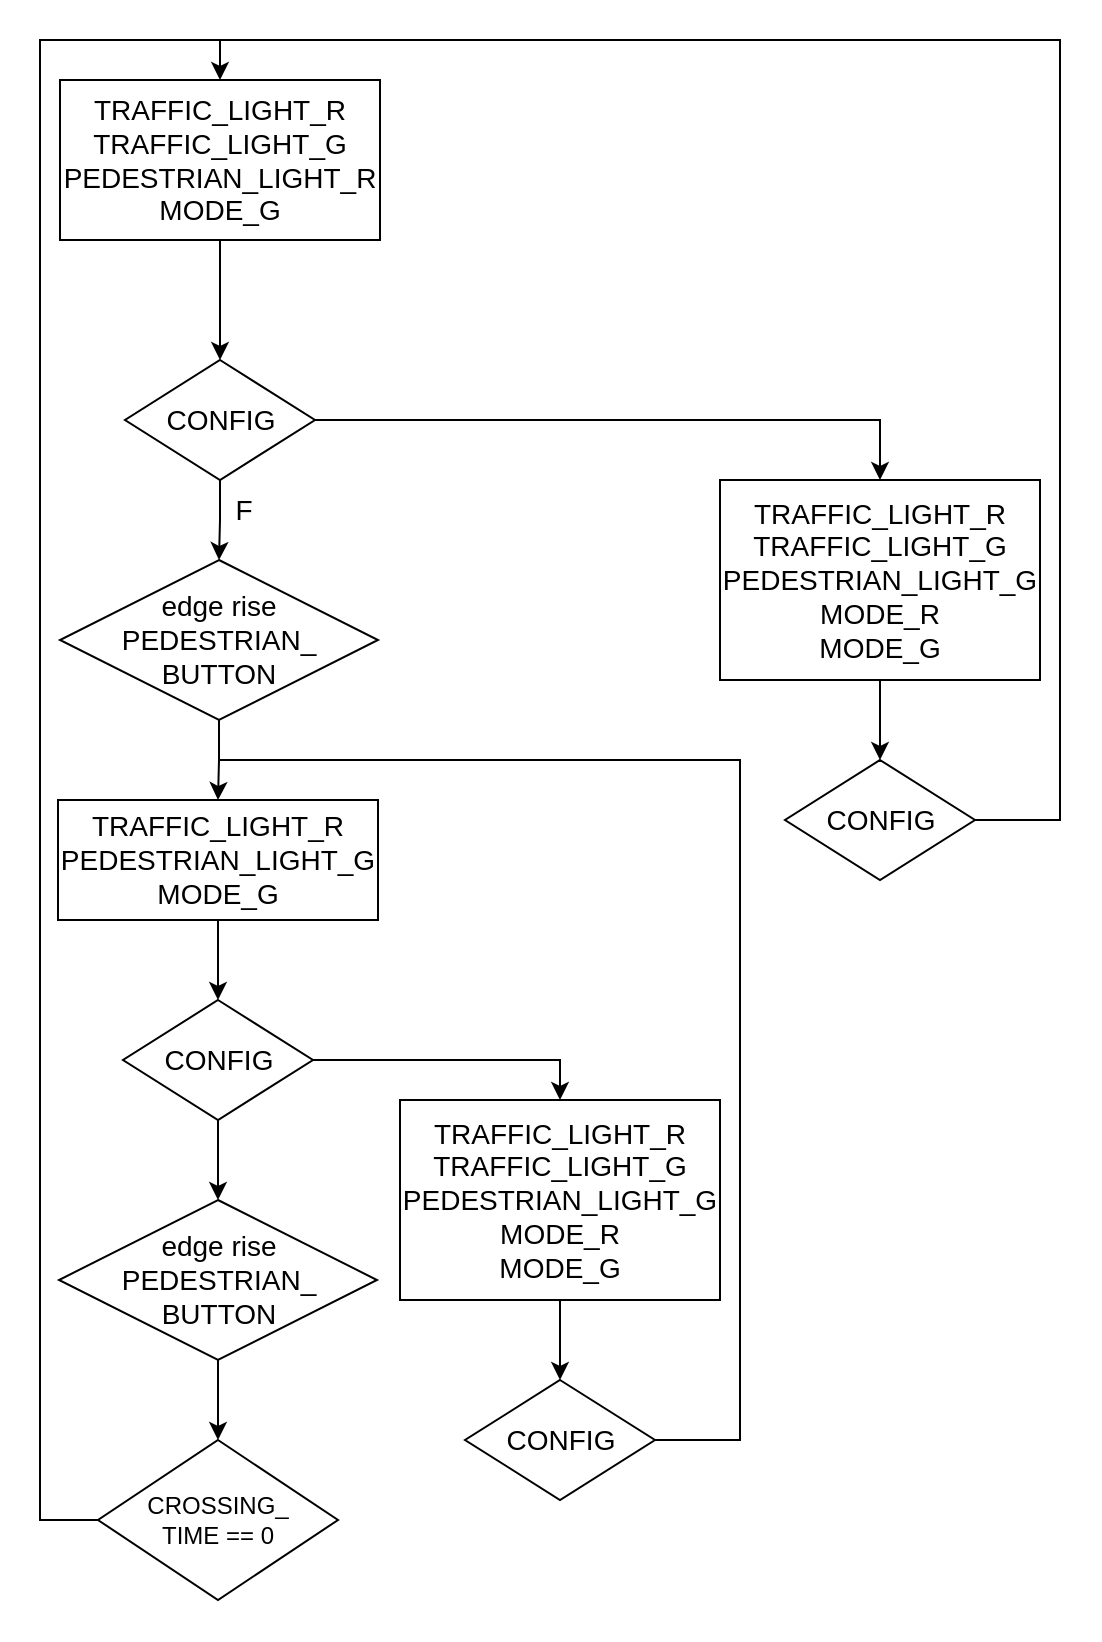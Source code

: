 <mxfile version="24.4.4" type="device">
  <diagram id="i2WykhCaVZXRe_rqQTYT" name="Page-1">
    <mxGraphModel dx="1100" dy="543" grid="1" gridSize="10" guides="1" tooltips="1" connect="1" arrows="1" fold="1" page="1" pageScale="1" pageWidth="827" pageHeight="1169" math="0" shadow="0">
      <root>
        <mxCell id="0" />
        <mxCell id="1" parent="0" />
        <mxCell id="Zp_-aZVynQkVbPPxiM5z-38" value="" style="rounded=0;whiteSpace=wrap;html=1;strokeColor=none;fillColor=none;" vertex="1" parent="1">
          <mxGeometry x="150" y="20" width="550" height="820" as="geometry" />
        </mxCell>
        <mxCell id="Zp_-aZVynQkVbPPxiM5z-8" value="" style="edgeStyle=orthogonalEdgeStyle;rounded=0;orthogonalLoop=1;jettySize=auto;html=1;" edge="1" parent="1" source="Zp_-aZVynQkVbPPxiM5z-2" target="Zp_-aZVynQkVbPPxiM5z-7">
          <mxGeometry relative="1" as="geometry" />
        </mxCell>
        <mxCell id="Zp_-aZVynQkVbPPxiM5z-2" value="&lt;font style=&quot;font-size: 14px;&quot;&gt;TRAFFIC_LIGHT_R&lt;/font&gt;&lt;div style=&quot;font-size: 14px;&quot;&gt;&lt;font style=&quot;font-size: 14px;&quot;&gt;TRAFFIC_LIGHT_G&lt;/font&gt;&lt;/div&gt;&lt;div style=&quot;font-size: 14px;&quot;&gt;&lt;font style=&quot;font-size: 14px;&quot;&gt;PEDESTRIAN_LIGHT_R&lt;/font&gt;&lt;/div&gt;&lt;div style=&quot;font-size: 14px;&quot;&gt;&lt;font style=&quot;font-size: 14px;&quot;&gt;MODE_G&lt;/font&gt;&lt;/div&gt;" style="rounded=0;whiteSpace=wrap;html=1;" vertex="1" parent="1">
          <mxGeometry x="180" y="60" width="160" height="80" as="geometry" />
        </mxCell>
        <mxCell id="Zp_-aZVynQkVbPPxiM5z-15" value="" style="edgeStyle=orthogonalEdgeStyle;rounded=0;orthogonalLoop=1;jettySize=auto;html=1;" edge="1" parent="1" source="Zp_-aZVynQkVbPPxiM5z-3" target="Zp_-aZVynQkVbPPxiM5z-11">
          <mxGeometry relative="1" as="geometry" />
        </mxCell>
        <mxCell id="Zp_-aZVynQkVbPPxiM5z-3" value="&lt;span style=&quot;font-size: 14px;&quot;&gt;edge rise&lt;/span&gt;&lt;div&gt;&lt;span style=&quot;font-size: 14px; background-color: initial;&quot;&gt;PEDESTRIAN_&lt;/span&gt;&lt;div&gt;&lt;span style=&quot;font-size: 14px;&quot;&gt;BUTTON&lt;/span&gt;&lt;/div&gt;&lt;/div&gt;" style="rhombus;whiteSpace=wrap;html=1;" vertex="1" parent="1">
          <mxGeometry x="180" y="300" width="159" height="80" as="geometry" />
        </mxCell>
        <mxCell id="Zp_-aZVynQkVbPPxiM5z-9" value="" style="edgeStyle=orthogonalEdgeStyle;rounded=0;orthogonalLoop=1;jettySize=auto;html=1;" edge="1" parent="1" source="Zp_-aZVynQkVbPPxiM5z-7" target="Zp_-aZVynQkVbPPxiM5z-3">
          <mxGeometry relative="1" as="geometry" />
        </mxCell>
        <mxCell id="Zp_-aZVynQkVbPPxiM5z-29" style="edgeStyle=orthogonalEdgeStyle;rounded=0;orthogonalLoop=1;jettySize=auto;html=1;entryX=0.5;entryY=0;entryDx=0;entryDy=0;" edge="1" parent="1" source="Zp_-aZVynQkVbPPxiM5z-7" target="Zp_-aZVynQkVbPPxiM5z-28">
          <mxGeometry relative="1" as="geometry" />
        </mxCell>
        <mxCell id="Zp_-aZVynQkVbPPxiM5z-7" value="&lt;font style=&quot;font-size: 14px;&quot;&gt;CONFIG&lt;/font&gt;" style="rhombus;whiteSpace=wrap;html=1;" vertex="1" parent="1">
          <mxGeometry x="212.5" y="200" width="95" height="60" as="geometry" />
        </mxCell>
        <mxCell id="Zp_-aZVynQkVbPPxiM5z-10" value="&lt;font style=&quot;font-size: 14px;&quot;&gt;F&lt;/font&gt;" style="text;html=1;align=center;verticalAlign=middle;whiteSpace=wrap;rounded=0;" vertex="1" parent="1">
          <mxGeometry x="262" y="260" width="20" height="30" as="geometry" />
        </mxCell>
        <mxCell id="Zp_-aZVynQkVbPPxiM5z-17" value="" style="edgeStyle=orthogonalEdgeStyle;rounded=0;orthogonalLoop=1;jettySize=auto;html=1;" edge="1" parent="1" source="Zp_-aZVynQkVbPPxiM5z-11" target="Zp_-aZVynQkVbPPxiM5z-16">
          <mxGeometry relative="1" as="geometry" />
        </mxCell>
        <mxCell id="Zp_-aZVynQkVbPPxiM5z-11" value="&lt;span style=&quot;font-size: 14px;&quot;&gt;TRAFFIC_LIGHT_R&lt;/span&gt;&lt;div&gt;&lt;span style=&quot;font-size: 14px;&quot;&gt;PEDESTRIAN_LIGHT_G&lt;/span&gt;&lt;span style=&quot;font-size: 14px;&quot;&gt;&lt;br&gt;&lt;/span&gt;&lt;/div&gt;&lt;div&gt;&lt;span style=&quot;font-size: 14px;&quot;&gt;MODE_G&lt;/span&gt;&lt;/div&gt;" style="rounded=0;whiteSpace=wrap;html=1;" vertex="1" parent="1">
          <mxGeometry x="179" y="420" width="160" height="60" as="geometry" />
        </mxCell>
        <mxCell id="Zp_-aZVynQkVbPPxiM5z-19" value="" style="edgeStyle=orthogonalEdgeStyle;rounded=0;orthogonalLoop=1;jettySize=auto;html=1;" edge="1" parent="1" source="Zp_-aZVynQkVbPPxiM5z-16" target="Zp_-aZVynQkVbPPxiM5z-18">
          <mxGeometry relative="1" as="geometry" />
        </mxCell>
        <mxCell id="Zp_-aZVynQkVbPPxiM5z-36" style="edgeStyle=orthogonalEdgeStyle;rounded=0;orthogonalLoop=1;jettySize=auto;html=1;entryX=0.5;entryY=0;entryDx=0;entryDy=0;" edge="1" parent="1" source="Zp_-aZVynQkVbPPxiM5z-16" target="Zp_-aZVynQkVbPPxiM5z-34">
          <mxGeometry relative="1" as="geometry" />
        </mxCell>
        <mxCell id="Zp_-aZVynQkVbPPxiM5z-16" value="&lt;font style=&quot;font-size: 14px;&quot;&gt;CONFIG&lt;/font&gt;" style="rhombus;whiteSpace=wrap;html=1;" vertex="1" parent="1">
          <mxGeometry x="211.5" y="520" width="95" height="60" as="geometry" />
        </mxCell>
        <mxCell id="Zp_-aZVynQkVbPPxiM5z-21" value="" style="edgeStyle=orthogonalEdgeStyle;rounded=0;orthogonalLoop=1;jettySize=auto;html=1;" edge="1" parent="1" source="Zp_-aZVynQkVbPPxiM5z-18">
          <mxGeometry relative="1" as="geometry">
            <mxPoint x="259" y="740" as="targetPoint" />
          </mxGeometry>
        </mxCell>
        <mxCell id="Zp_-aZVynQkVbPPxiM5z-18" value="&lt;span style=&quot;font-size: 14px;&quot;&gt;edge rise&lt;/span&gt;&lt;div&gt;&lt;span style=&quot;font-size: 14px; background-color: initial;&quot;&gt;PEDESTRIAN_&lt;/span&gt;&lt;div&gt;&lt;span style=&quot;font-size: 14px;&quot;&gt;BUTTON&lt;/span&gt;&lt;/div&gt;&lt;/div&gt;" style="rhombus;whiteSpace=wrap;html=1;" vertex="1" parent="1">
          <mxGeometry x="179.5" y="620" width="159" height="80" as="geometry" />
        </mxCell>
        <mxCell id="Zp_-aZVynQkVbPPxiM5z-20" value="CROSSING_&lt;div&gt;TIME == 0&lt;/div&gt;" style="rhombus;whiteSpace=wrap;html=1;" vertex="1" parent="1">
          <mxGeometry x="199" y="740" width="120" height="80" as="geometry" />
        </mxCell>
        <mxCell id="Zp_-aZVynQkVbPPxiM5z-25" value="" style="endArrow=none;html=1;rounded=0;entryX=0;entryY=0.5;entryDx=0;entryDy=0;startArrow=classic;startFill=1;" edge="1" parent="1">
          <mxGeometry width="50" height="50" relative="1" as="geometry">
            <mxPoint x="260" y="60" as="sourcePoint" />
            <mxPoint x="199" y="780" as="targetPoint" />
            <Array as="points">
              <mxPoint x="260" y="40" />
              <mxPoint x="170" y="40" />
              <mxPoint x="170" y="780" />
            </Array>
          </mxGeometry>
        </mxCell>
        <mxCell id="Zp_-aZVynQkVbPPxiM5z-31" value="" style="edgeStyle=orthogonalEdgeStyle;rounded=0;orthogonalLoop=1;jettySize=auto;html=1;" edge="1" parent="1" source="Zp_-aZVynQkVbPPxiM5z-28" target="Zp_-aZVynQkVbPPxiM5z-30">
          <mxGeometry relative="1" as="geometry" />
        </mxCell>
        <mxCell id="Zp_-aZVynQkVbPPxiM5z-28" value="&lt;font style=&quot;font-size: 14px;&quot;&gt;TRAFFIC_LIGHT_R&lt;/font&gt;&lt;div style=&quot;font-size: 14px;&quot;&gt;TRAFFIC_LIGHT_G&lt;/div&gt;&lt;div style=&quot;font-size: 14px;&quot;&gt;PEDESTRIAN_LIGHT_G&lt;/div&gt;&lt;div style=&quot;font-size: 14px;&quot;&gt;MODE_R&lt;/div&gt;&lt;div style=&quot;font-size: 14px;&quot;&gt;MODE_G&lt;/div&gt;" style="rounded=0;whiteSpace=wrap;html=1;" vertex="1" parent="1">
          <mxGeometry x="510" y="260" width="160" height="100" as="geometry" />
        </mxCell>
        <mxCell id="Zp_-aZVynQkVbPPxiM5z-30" value="&lt;font style=&quot;font-size: 14px;&quot;&gt;CONFIG&lt;/font&gt;" style="rhombus;whiteSpace=wrap;html=1;" vertex="1" parent="1">
          <mxGeometry x="542.5" y="400" width="95" height="60" as="geometry" />
        </mxCell>
        <mxCell id="Zp_-aZVynQkVbPPxiM5z-32" value="" style="endArrow=none;html=1;rounded=0;exitX=1;exitY=0.5;exitDx=0;exitDy=0;" edge="1" parent="1" source="Zp_-aZVynQkVbPPxiM5z-30">
          <mxGeometry width="50" height="50" relative="1" as="geometry">
            <mxPoint x="550" y="430" as="sourcePoint" />
            <mxPoint x="260" y="40" as="targetPoint" />
            <Array as="points">
              <mxPoint x="680" y="430" />
              <mxPoint x="680" y="40" />
            </Array>
          </mxGeometry>
        </mxCell>
        <mxCell id="Zp_-aZVynQkVbPPxiM5z-33" value="" style="edgeStyle=orthogonalEdgeStyle;rounded=0;orthogonalLoop=1;jettySize=auto;html=1;" edge="1" parent="1" source="Zp_-aZVynQkVbPPxiM5z-34" target="Zp_-aZVynQkVbPPxiM5z-35">
          <mxGeometry relative="1" as="geometry" />
        </mxCell>
        <mxCell id="Zp_-aZVynQkVbPPxiM5z-34" value="&lt;font style=&quot;font-size: 14px;&quot;&gt;TRAFFIC_LIGHT_R&lt;/font&gt;&lt;div style=&quot;font-size: 14px;&quot;&gt;TRAFFIC_LIGHT_G&lt;/div&gt;&lt;div style=&quot;font-size: 14px;&quot;&gt;PEDESTRIAN_LIGHT_G&lt;/div&gt;&lt;div style=&quot;font-size: 14px;&quot;&gt;MODE_R&lt;/div&gt;&lt;div style=&quot;font-size: 14px;&quot;&gt;MODE_G&lt;/div&gt;" style="rounded=0;whiteSpace=wrap;html=1;" vertex="1" parent="1">
          <mxGeometry x="350" y="570" width="160" height="100" as="geometry" />
        </mxCell>
        <mxCell id="Zp_-aZVynQkVbPPxiM5z-35" value="&lt;font style=&quot;font-size: 14px;&quot;&gt;CONFIG&lt;/font&gt;" style="rhombus;whiteSpace=wrap;html=1;" vertex="1" parent="1">
          <mxGeometry x="382.5" y="710" width="95" height="60" as="geometry" />
        </mxCell>
        <mxCell id="Zp_-aZVynQkVbPPxiM5z-37" value="" style="endArrow=none;html=1;rounded=0;exitX=1;exitY=0.5;exitDx=0;exitDy=0;" edge="1" parent="1" source="Zp_-aZVynQkVbPPxiM5z-35">
          <mxGeometry width="50" height="50" relative="1" as="geometry">
            <mxPoint x="480" y="740" as="sourcePoint" />
            <mxPoint x="260" y="400" as="targetPoint" />
            <Array as="points">
              <mxPoint x="520" y="740" />
              <mxPoint x="520" y="400" />
            </Array>
          </mxGeometry>
        </mxCell>
      </root>
    </mxGraphModel>
  </diagram>
</mxfile>
